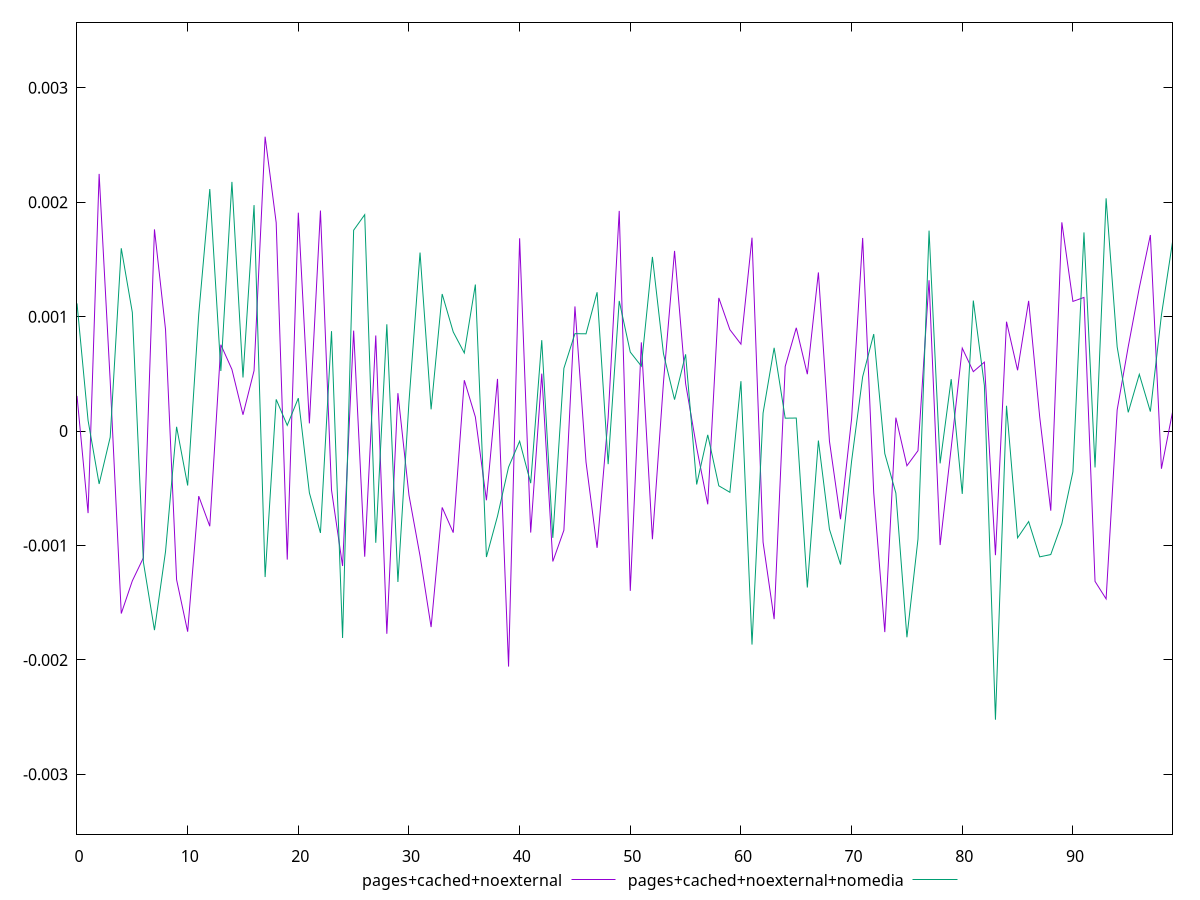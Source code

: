 reset

$pagesCachedNoexternal <<EOF
0 0.00030787752387867364
1 -0.0007168758764359305
2 0.00224828844771441
3 0.00043865200819278346
4 -0.0015944113979363156
5 -0.0013087436783405745
6 -0.0011073187372222073
7 0.0017630353113327196
8 0.0008883714621346951
9 -0.0012989240941709203
10 -0.001753101477304931
11 -0.0005683391079974769
12 -0.0008315740913227381
13 0.0007549223355716045
14 0.0005389126391154649
15 0.0001431598352431636
16 0.0005281179962077349
17 0.002573044984808225
18 0.0018219287306068495
19 -0.0011231247195192808
20 0.0019090530198427067
21 0.00006784625282578007
22 0.0019277841593727631
23 -0.0005151771785456709
24 -0.0011788387273782253
25 0.0008782087972843734
26 -0.0010975404712842316
27 0.0008355222374534417
28 -0.0017712092470196384
29 0.0003315718555689709
30 -0.0005598064095861495
31 -0.0010910234264272362
32 -0.0017128806260524746
33 -0.0006670774760174097
34 -0.0008874293391399275
35 0.00044458556521433974
36 0.00012341600091541797
37 -0.0006044132848754736
38 0.0004564151484214904
39 -0.002057910819210309
40 0.0016852549078700907
41 -0.0008866470803630923
42 0.0005026224362086021
43 -0.001139343549988875
44 -0.0008665687066556234
45 0.0010894469763055225
46 -0.00027067542817392585
47 -0.0010203081567530152
48 0.00011541411504026157
49 0.0019248250917366244
50 -0.0013961989790038107
51 0.0007755391543436751
52 -0.0009448026833828514
53 0.00042641434142312416
54 0.0015747068064777808
55 0.0004155239012555126
56 -0.0001460763077262321
57 -0.0006397576124869342
58 0.001164162762414783
59 0.0008867670598903737
60 0.0007600011849153933
61 0.0016905369195077144
62 -0.0009709166006034389
63 -0.0016432791065885697
64 0.0005650975853987172
65 0.0009029166609151377
66 0.0004974402924585645
67 0.0013868160190685153
68 -0.00008897549716770465
69 -0.0007702161871001883
70 0.00010756021128790665
71 0.001687971964156553
72 -0.0005394208632519613
73 -0.001756943306281781
74 0.00011772287008261678
75 -0.00030283499834263635
76 -0.0001709434734715891
77 0.0013187806220941933
78 -0.0009958915378739215
79 -0.00014627150410392056
80 0.0007250531961626912
81 0.0005195555334298167
82 0.0006028873500700406
83 -0.0010841452123615926
84 0.0009560962874683066
85 0.0005317106853972941
86 0.0011383422636783607
87 0.00012338092723247806
88 -0.0006956091144070617
89 0.0018246628830349684
90 0.0011335522911737246
91 0.0011683193742270703
92 -0.0013134688878747463
93 -0.0014664097452596373
94 0.00018505694112880042
95 0.000738302987349405
96 0.0012524540673544164
97 0.0017137827144204209
98 -0.00032884008773715153
99 0.00016499891874861464
EOF

$pagesCachedNoexternalNomedia <<EOF
0 0.0011162709048709888
1 0.00009324255742449994
2 -0.0004619119573463125
3 -0.00005335982840234148
4 0.0015981820350935106
5 0.00103732081976208
6 -0.0011451643405550067
7 -0.001739533166428698
8 -0.0010524078047530537
9 0.00003761951315385372
10 -0.000475465582641624
11 0.0010185546392593317
12 0.0021159479622138914
13 0.0005258303720188904
14 0.0021783391102715064
15 0.00046841933432772054
16 0.001975580605150423
17 -0.0012753197035475132
18 0.00027738979827648084
19 0.00005015044320675942
20 0.00028830235079448487
21 -0.0005390815218170914
22 -0.0008899291875019327
23 0.0008734531986616137
24 -0.0018081181088907329
25 0.001755655629493439
26 0.0018915872897577346
27 -0.0009759548212680771
28 0.0009335741320240708
29 -0.0013188477726479735
30 0.00025489363485271436
31 0.0015601566281232013
32 0.00019018188687749515
33 0.001198235042234332
34 0.0008667436953960595
35 0.0006830208559093141
36 0.0012810229915866144
37 -0.0011006974530780598
38 -0.0007433759701786158
39 -0.00031472646732990344
40 -0.00008805698583725123
41 -0.0004550664354686515
42 0.0007949584611899184
43 -0.000932829126551089
44 0.0005489598389827006
45 0.0008517089361550965
46 0.0008503172983493954
47 0.0012135905545865027
48 -0.00028885324836517944
49 0.0011378200985734906
50 0.0006907039981738504
51 0.0005678138060250198
52 0.0015222245310513372
53 0.0006761358587017781
54 0.0002751422271720556
55 0.0006711270608414731
56 -0.00046654723740809675
57 -0.000032516027665242376
58 -0.0004781348544149462
59 -0.0005348708478874312
60 0.0004364478444550655
61 -0.0018659384076489755
62 0.00015785826047796424
63 0.0007278730811836662
64 0.00011297065784094396
65 0.00011428350667310296
66 -0.0013669829409666562
67 -0.00008253454807497186
68 -0.0008583750323862455
69 -0.0011659900398360576
70 -0.00026269040221256923
71 0.0004749212688087601
72 0.0008482329667208409
73 -0.0001964008541636214
74 -0.0005414582292475957
75 -0.00180187701198146
76 -0.0009440146105954897
77 0.0017524582352772362
78 -0.00028206425677998427
79 0.00045438669814935645
80 -0.0005486427118066013
81 0.001141043206468709
82 0.00039867561359018433
83 -0.0025224749273300897
84 0.000221632263505096
85 -0.0009327947873981463
86 -0.000790429859604624
87 -0.0010990827553427065
88 -0.0010787416866289703
89 -0.0008077588219404106
90 -0.00035553035029764577
91 0.0017366108136564811
92 -0.0003173936890130863
93 0.0020345121326799677
94 0.0007362171093064339
95 0.00016380465590209073
96 0.0004961560454014043
97 0.0001706877025342797
98 0.001014102364087288
99 0.001652405617692403
EOF

set key outside below
set xrange [0:99]
set yrange [-0.0035224749273300897:0.003573044984808225]
set trange [-0.0035224749273300897:0.003573044984808225]
set terminal svg size 640, 520 enhanced background rgb 'white'
set output "reprap/meta/pScore-difference/comparison/line/2_vs_3.svg"

plot $pagesCachedNoexternal title "pages+cached+noexternal" with line, \
     $pagesCachedNoexternalNomedia title "pages+cached+noexternal+nomedia" with line

reset
